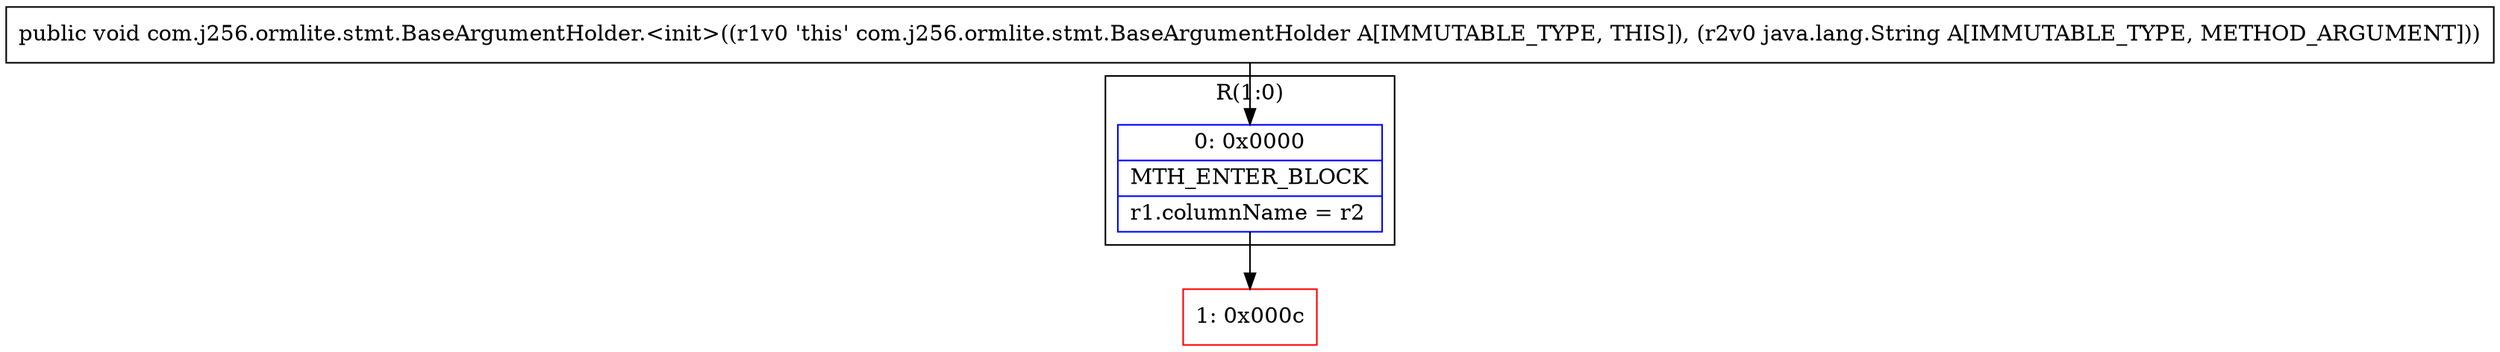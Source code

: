 digraph "CFG forcom.j256.ormlite.stmt.BaseArgumentHolder.\<init\>(Ljava\/lang\/String;)V" {
subgraph cluster_Region_297301348 {
label = "R(1:0)";
node [shape=record,color=blue];
Node_0 [shape=record,label="{0\:\ 0x0000|MTH_ENTER_BLOCK\l|r1.columnName = r2\l}"];
}
Node_1 [shape=record,color=red,label="{1\:\ 0x000c}"];
MethodNode[shape=record,label="{public void com.j256.ormlite.stmt.BaseArgumentHolder.\<init\>((r1v0 'this' com.j256.ormlite.stmt.BaseArgumentHolder A[IMMUTABLE_TYPE, THIS]), (r2v0 java.lang.String A[IMMUTABLE_TYPE, METHOD_ARGUMENT])) }"];
MethodNode -> Node_0;
Node_0 -> Node_1;
}

